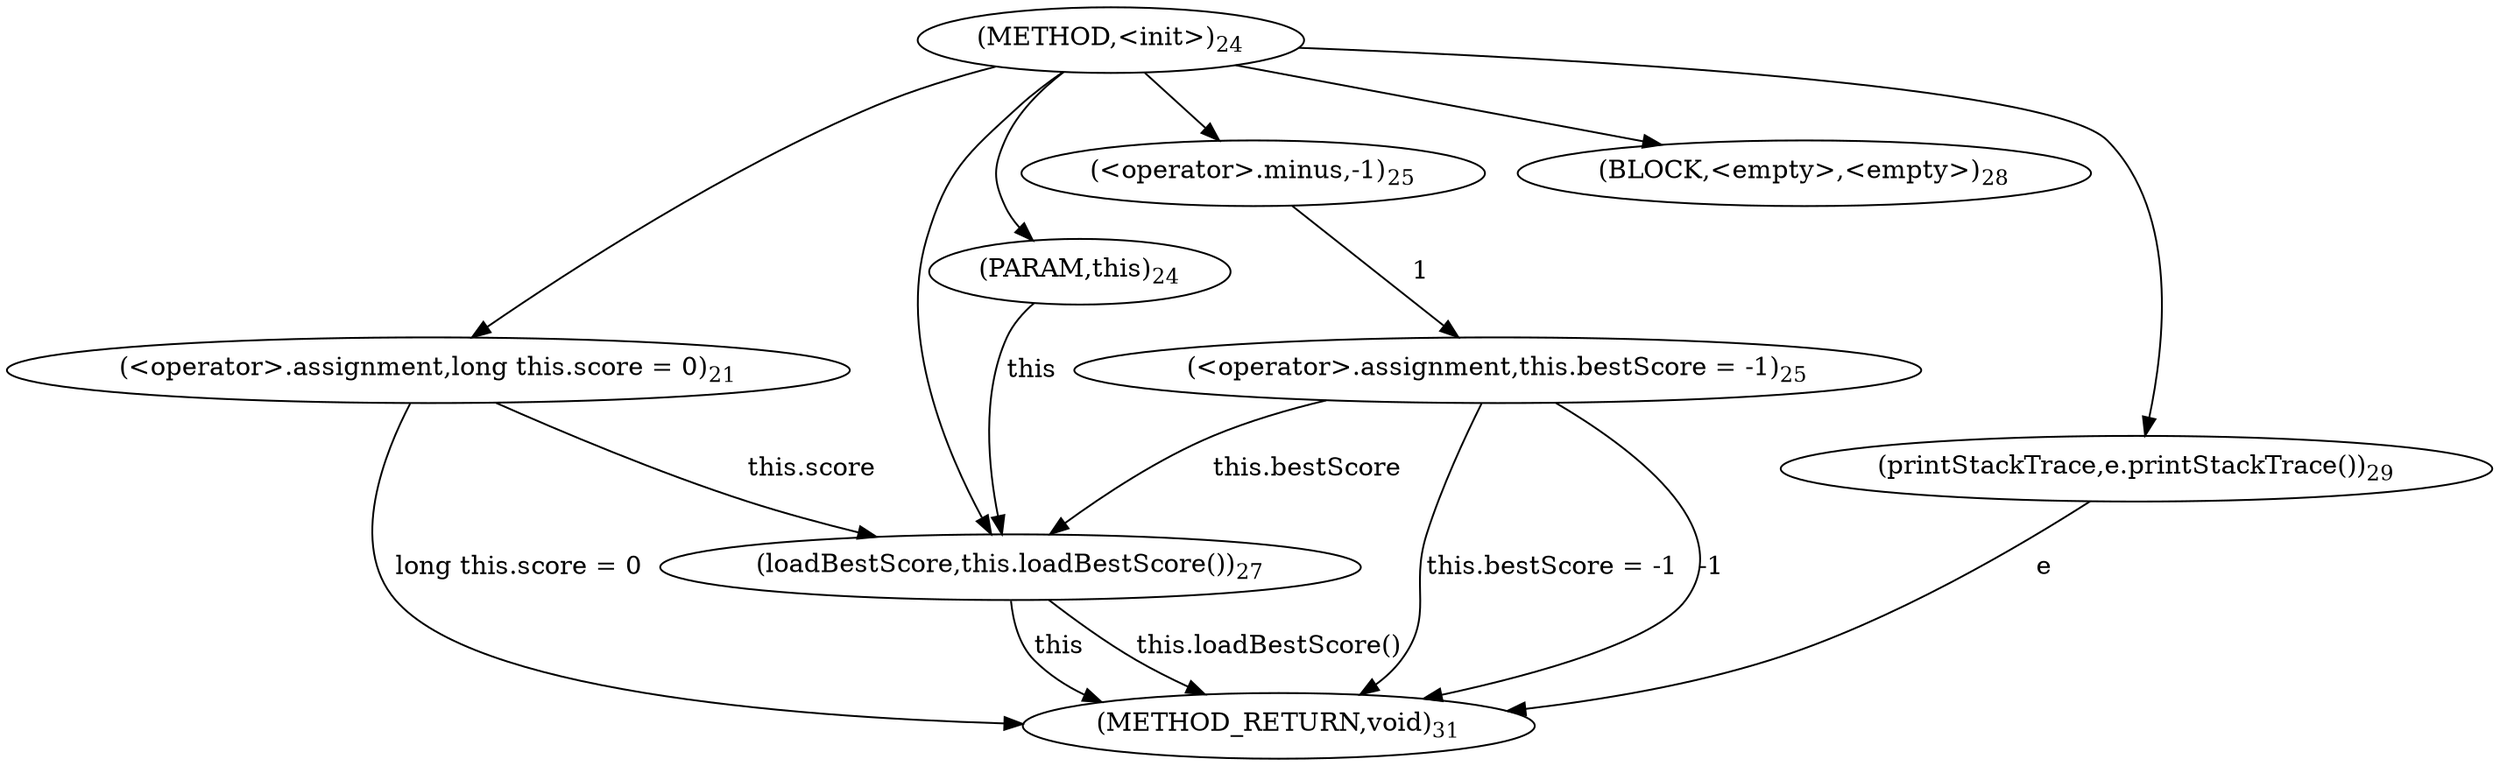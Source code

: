 digraph "&lt;init&gt;" {  
"34" [label = <(METHOD,&lt;init&gt;)<SUB>24</SUB>> ]
"56" [label = <(METHOD_RETURN,void)<SUB>31</SUB>> ]
"6" [label = <(PARAM,this)<SUB>24</SUB>> ]
"36" [label = <(&lt;operator&gt;.assignment,long this.score = 0)<SUB>21</SUB>> ]
"41" [label = <(&lt;operator&gt;.assignment,this.bestScore = -1)<SUB>25</SUB>> ]
"36" [label = <(&lt;operator&gt;.assignment,long this.score = 0)<SUB>21</SUB>> ]
"36" [label = <(&lt;operator&gt;.assignment,long this.score = 0)<SUB>21</SUB>> ]
"41" [label = <(&lt;operator&gt;.assignment,this.bestScore = -1)<SUB>25</SUB>> ]
"41" [label = <(&lt;operator&gt;.assignment,this.bestScore = -1)<SUB>25</SUB>> ]
"45" [label = <(&lt;operator&gt;.minus,-1)<SUB>25</SUB>> ]
"49" [label = <(loadBestScore,this.loadBestScore())<SUB>27</SUB>> ]
"51" [label = <(BLOCK,&lt;empty&gt;,&lt;empty&gt;)<SUB>28</SUB>> ]
"49" [label = <(loadBestScore,this.loadBestScore())<SUB>27</SUB>> ]
"52" [label = <(printStackTrace,e.printStackTrace())<SUB>29</SUB>> ]
"52" [label = <(printStackTrace,e.printStackTrace())<SUB>29</SUB>> ]
  "36" -> "56"  [ label = "long this.score = 0"] 
  "41" -> "56"  [ label = "-1"] 
  "41" -> "56"  [ label = "this.bestScore = -1"] 
  "49" -> "56"  [ label = "this"] 
  "49" -> "56"  [ label = "this.loadBestScore()"] 
  "52" -> "56"  [ label = "e"] 
  "34" -> "6" 
  "34" -> "36" 
  "45" -> "41"  [ label = "1"] 
  "34" -> "45" 
  "34" -> "51" 
  "6" -> "49"  [ label = "this"] 
  "36" -> "49"  [ label = "this.score"] 
  "41" -> "49"  [ label = "this.bestScore"] 
  "34" -> "49" 
  "34" -> "52" 
}
